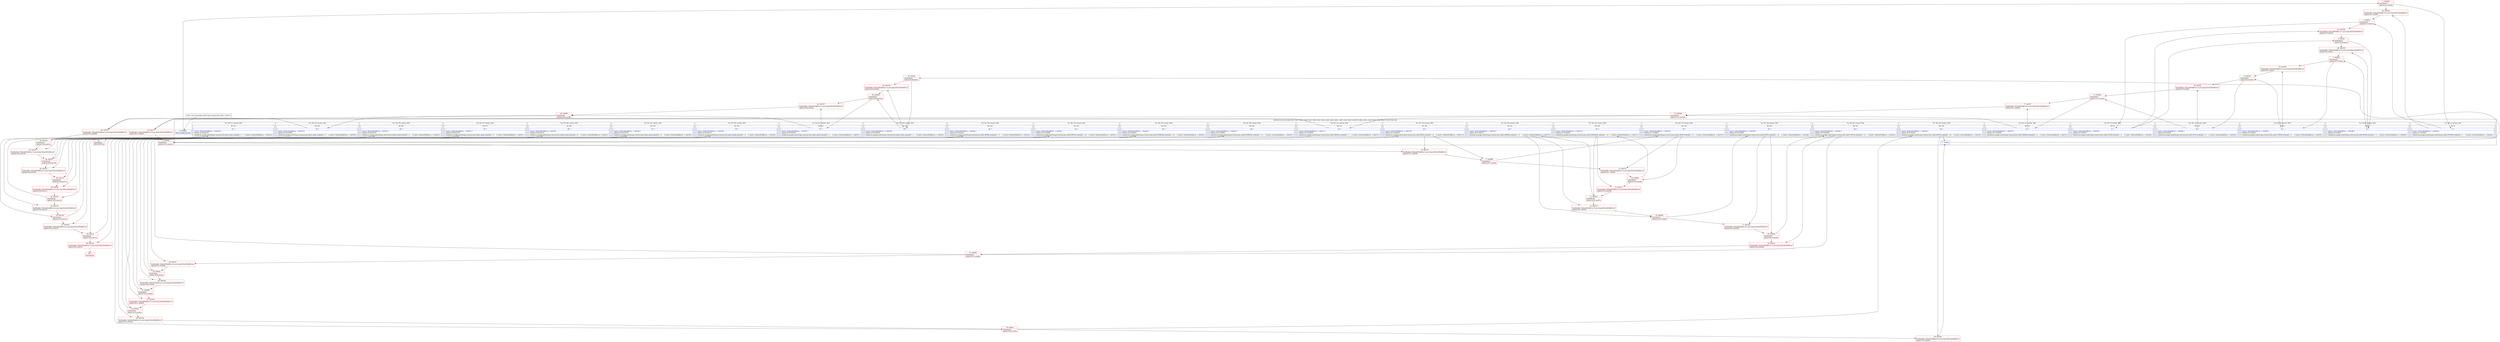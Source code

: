 digraph "CFG forcom.google.android.gms.internal.ads.zzdns.\<clinit\>()V" {
subgraph cluster_Region_1958225488 {
label = "R(29:0|(1:2)|(1:4)|(1:6)|(1:8)|(1:10)|(1:12)|(1:14)|(1:16)|(1:18)|(1:20)|(1:22)|(1:24)|(1:26)|(1:28)|(1:30)|(1:32)|(1:34)|(1:36)|37|(1:39)|(1:41)|(1:43)|(1:45)|(1:47)|(1:49)|(1:51)|(1:53)|(1:55))";
node [shape=record,color=blue];
Node_0 [shape=record,label="{0\:\ 0x0000|MTH_ENTER_BLOCK\l}"];
subgraph cluster_TryCatchRegion_1414314526 {
label = "Try: R(1:2) catches: R(0)";
node [shape=record,color=blue];
subgraph cluster_Region_336248496 {
label = "R(1:2)";
node [shape=record,color=blue];
Node_2 [shape=record,label="{2\:\ ?|Catch:\{ NoSuchFieldError \-\> 0x018e \}\lSplitter:B:1:0x0009\l|zzhdm[com.google.android.gms.internal.ads.zzdrh.DOUBLE.ordinal()] = 1     \/\/ Catch:\{ NoSuchFieldError \-\> 0x018e \}\l}"];
}
subgraph cluster_Region_994832118 {
label = "R(0) | ExcHandler: NoSuchFieldError (e java.lang.NoSuchFieldError)\l";
node [shape=record,color=blue];
}
}
subgraph cluster_TryCatchRegion_242533737 {
label = "Try: R(1:4) catches: R(0)";
node [shape=record,color=blue];
subgraph cluster_Region_1071186675 {
label = "R(1:4)";
node [shape=record,color=blue];
Node_4 [shape=record,label="{4\:\ ?|Catch:\{ NoSuchFieldError \-\> 0x018b \}\lSplitter:B:3:0x0014\l|zzhdm[com.google.android.gms.internal.ads.zzdrh.FLOAT.ordinal()] = 2     \/\/ Catch:\{ NoSuchFieldError \-\> 0x018b \}\l}"];
}
subgraph cluster_Region_2120733830 {
label = "R(0) | ExcHandler: NoSuchFieldError (e java.lang.NoSuchFieldError)\l";
node [shape=record,color=blue];
}
}
subgraph cluster_TryCatchRegion_440379874 {
label = "Try: R(1:6) catches: R(0)";
node [shape=record,color=blue];
subgraph cluster_Region_843606081 {
label = "R(1:6)";
node [shape=record,color=blue];
Node_6 [shape=record,label="{6\:\ ?|Catch:\{ NoSuchFieldError \-\> 0x0188 \}\lSplitter:B:5:0x001f\l|zzhdm[com.google.android.gms.internal.ads.zzdrh.INT64.ordinal()] = 3     \/\/ Catch:\{ NoSuchFieldError \-\> 0x0188 \}\l}"];
}
subgraph cluster_Region_1173432929 {
label = "R(0) | ExcHandler: NoSuchFieldError (e java.lang.NoSuchFieldError)\l";
node [shape=record,color=blue];
}
}
subgraph cluster_TryCatchRegion_99751357 {
label = "Try: R(1:8) catches: R(0)";
node [shape=record,color=blue];
subgraph cluster_Region_1659231320 {
label = "R(1:8)";
node [shape=record,color=blue];
Node_8 [shape=record,label="{8\:\ ?|Catch:\{ NoSuchFieldError \-\> 0x0185 \}\lSplitter:B:7:0x002a\l|zzhdm[com.google.android.gms.internal.ads.zzdrh.UINT64.ordinal()] = 4     \/\/ Catch:\{ NoSuchFieldError \-\> 0x0185 \}\l}"];
}
subgraph cluster_Region_320780837 {
label = "R(0) | ExcHandler: NoSuchFieldError (e java.lang.NoSuchFieldError)\l";
node [shape=record,color=blue];
}
}
subgraph cluster_TryCatchRegion_1609574405 {
label = "Try: R(1:10) catches: R(0)";
node [shape=record,color=blue];
subgraph cluster_Region_1245352379 {
label = "R(1:10)";
node [shape=record,color=blue];
Node_10 [shape=record,label="{10\:\ ?|Catch:\{ NoSuchFieldError \-\> 0x0182 \}\lSplitter:B:9:0x0035\l|zzhdm[com.google.android.gms.internal.ads.zzdrh.INT32.ordinal()] = 5     \/\/ Catch:\{ NoSuchFieldError \-\> 0x0182 \}\l}"];
}
subgraph cluster_Region_108102584 {
label = "R(0) | ExcHandler: NoSuchFieldError (e java.lang.NoSuchFieldError)\l";
node [shape=record,color=blue];
}
}
subgraph cluster_TryCatchRegion_1624825537 {
label = "Try: R(1:12) catches: R(0)";
node [shape=record,color=blue];
subgraph cluster_Region_1043751647 {
label = "R(1:12)";
node [shape=record,color=blue];
Node_12 [shape=record,label="{12\:\ ?|Catch:\{ NoSuchFieldError \-\> 0x017f \}\lSplitter:B:11:0x0040\l|zzhdm[com.google.android.gms.internal.ads.zzdrh.FIXED64.ordinal()] = 6     \/\/ Catch:\{ NoSuchFieldError \-\> 0x017f \}\l}"];
}
subgraph cluster_Region_538942443 {
label = "R(0) | ExcHandler: NoSuchFieldError (e java.lang.NoSuchFieldError)\l";
node [shape=record,color=blue];
}
}
subgraph cluster_TryCatchRegion_721002515 {
label = "Try: R(1:14) catches: R(0)";
node [shape=record,color=blue];
subgraph cluster_Region_208756059 {
label = "R(1:14)";
node [shape=record,color=blue];
Node_14 [shape=record,label="{14\:\ ?|Catch:\{ NoSuchFieldError \-\> 0x017c \}\lSplitter:B:13:0x004b\l|zzhdm[com.google.android.gms.internal.ads.zzdrh.FIXED32.ordinal()] = 7     \/\/ Catch:\{ NoSuchFieldError \-\> 0x017c \}\l}"];
}
subgraph cluster_Region_31258256 {
label = "R(0) | ExcHandler: NoSuchFieldError (e java.lang.NoSuchFieldError)\l";
node [shape=record,color=blue];
}
}
subgraph cluster_TryCatchRegion_1564538243 {
label = "Try: R(1:16) catches: R(0)";
node [shape=record,color=blue];
subgraph cluster_Region_979255040 {
label = "R(1:16)";
node [shape=record,color=blue];
Node_16 [shape=record,label="{16\:\ ?|Catch:\{ NoSuchFieldError \-\> 0x0179 \}\lSplitter:B:15:0x0056\l|zzhdm[com.google.android.gms.internal.ads.zzdrh.BOOL.ordinal()] = 8     \/\/ Catch:\{ NoSuchFieldError \-\> 0x0179 \}\l}"];
}
subgraph cluster_Region_1019426453 {
label = "R(0) | ExcHandler: NoSuchFieldError (e java.lang.NoSuchFieldError)\l";
node [shape=record,color=blue];
}
}
subgraph cluster_TryCatchRegion_1515012075 {
label = "Try: R(1:18) catches: R(0)";
node [shape=record,color=blue];
subgraph cluster_Region_16463308 {
label = "R(1:18)";
node [shape=record,color=blue];
Node_18 [shape=record,label="{18\:\ ?|Catch:\{ NoSuchFieldError \-\> 0x0176 \}\lSplitter:B:17:0x0062\l|zzhdm[com.google.android.gms.internal.ads.zzdrh.GROUP.ordinal()] = 9     \/\/ Catch:\{ NoSuchFieldError \-\> 0x0176 \}\l}"];
}
subgraph cluster_Region_1259777260 {
label = "R(0) | ExcHandler: NoSuchFieldError (e java.lang.NoSuchFieldError)\l";
node [shape=record,color=blue];
}
}
subgraph cluster_TryCatchRegion_1858358405 {
label = "Try: R(1:20) catches: R(0)";
node [shape=record,color=blue];
subgraph cluster_Region_1564837073 {
label = "R(1:20)";
node [shape=record,color=blue];
Node_20 [shape=record,label="{20\:\ ?|Catch:\{ NoSuchFieldError \-\> 0x0173 \}\lSplitter:B:19:0x006e\l|zzhdm[com.google.android.gms.internal.ads.zzdrh.MESSAGE.ordinal()] = 10     \/\/ Catch:\{ NoSuchFieldError \-\> 0x0173 \}\l}"];
}
subgraph cluster_Region_80322528 {
label = "R(0) | ExcHandler: NoSuchFieldError (e java.lang.NoSuchFieldError)\l";
node [shape=record,color=blue];
}
}
subgraph cluster_TryCatchRegion_2051416665 {
label = "Try: R(1:22) catches: R(0)";
node [shape=record,color=blue];
subgraph cluster_Region_908786160 {
label = "R(1:22)";
node [shape=record,color=blue];
Node_22 [shape=record,label="{22\:\ ?|Catch:\{ NoSuchFieldError \-\> 0x0170 \}\lSplitter:B:21:0x007a\l|zzhdm[com.google.android.gms.internal.ads.zzdrh.STRING.ordinal()] = 11     \/\/ Catch:\{ NoSuchFieldError \-\> 0x0170 \}\l}"];
}
subgraph cluster_Region_1203278056 {
label = "R(0) | ExcHandler: NoSuchFieldError (e java.lang.NoSuchFieldError)\l";
node [shape=record,color=blue];
}
}
subgraph cluster_TryCatchRegion_264642912 {
label = "Try: R(1:24) catches: R(0)";
node [shape=record,color=blue];
subgraph cluster_Region_1146719787 {
label = "R(1:24)";
node [shape=record,color=blue];
Node_24 [shape=record,label="{24\:\ ?|Catch:\{ NoSuchFieldError \-\> 0x016d \}\lSplitter:B:23:0x0086\l|zzhdm[com.google.android.gms.internal.ads.zzdrh.BYTES.ordinal()] = 12     \/\/ Catch:\{ NoSuchFieldError \-\> 0x016d \}\l}"];
}
subgraph cluster_Region_635247145 {
label = "R(0) | ExcHandler: NoSuchFieldError (e java.lang.NoSuchFieldError)\l";
node [shape=record,color=blue];
}
}
subgraph cluster_TryCatchRegion_652341674 {
label = "Try: R(1:26) catches: R(0)";
node [shape=record,color=blue];
subgraph cluster_Region_412227895 {
label = "R(1:26)";
node [shape=record,color=blue];
Node_26 [shape=record,label="{26\:\ ?|Catch:\{ NoSuchFieldError \-\> 0x016a \}\lSplitter:B:25:0x0092\l|zzhdm[com.google.android.gms.internal.ads.zzdrh.UINT32.ordinal()] = 13     \/\/ Catch:\{ NoSuchFieldError \-\> 0x016a \}\l}"];
}
subgraph cluster_Region_271774936 {
label = "R(0) | ExcHandler: NoSuchFieldError (e java.lang.NoSuchFieldError)\l";
node [shape=record,color=blue];
}
}
subgraph cluster_TryCatchRegion_1576249509 {
label = "Try: R(1:28) catches: R(0)";
node [shape=record,color=blue];
subgraph cluster_Region_1958116880 {
label = "R(1:28)";
node [shape=record,color=blue];
Node_28 [shape=record,label="{28\:\ ?|Catch:\{ NoSuchFieldError \-\> 0x0167 \}\lSplitter:B:27:0x009e\l|zzhdm[com.google.android.gms.internal.ads.zzdrh.SFIXED32.ordinal()] = 14     \/\/ Catch:\{ NoSuchFieldError \-\> 0x0167 \}\l}"];
}
subgraph cluster_Region_2095421968 {
label = "R(0) | ExcHandler: NoSuchFieldError (e java.lang.NoSuchFieldError)\l";
node [shape=record,color=blue];
}
}
subgraph cluster_TryCatchRegion_2079728992 {
label = "Try: R(1:30) catches: R(0)";
node [shape=record,color=blue];
subgraph cluster_Region_989862971 {
label = "R(1:30)";
node [shape=record,color=blue];
Node_30 [shape=record,label="{30\:\ ?|Catch:\{ NoSuchFieldError \-\> 0x0164 \}\lSplitter:B:29:0x00aa\l|zzhdm[com.google.android.gms.internal.ads.zzdrh.SFIXED64.ordinal()] = 15     \/\/ Catch:\{ NoSuchFieldError \-\> 0x0164 \}\l}"];
}
subgraph cluster_Region_2080482229 {
label = "R(0) | ExcHandler: NoSuchFieldError (e java.lang.NoSuchFieldError)\l";
node [shape=record,color=blue];
}
}
subgraph cluster_TryCatchRegion_753173311 {
label = "Try: R(1:32) catches: R(0)";
node [shape=record,color=blue];
subgraph cluster_Region_1727229670 {
label = "R(1:32)";
node [shape=record,color=blue];
Node_32 [shape=record,label="{32\:\ ?|Catch:\{ NoSuchFieldError \-\> 0x0161 \}\lSplitter:B:31:0x00b6\l|zzhdm[com.google.android.gms.internal.ads.zzdrh.SINT32.ordinal()] = 16     \/\/ Catch:\{ NoSuchFieldError \-\> 0x0161 \}\l}"];
}
subgraph cluster_Region_1562986439 {
label = "R(0) | ExcHandler: NoSuchFieldError (e java.lang.NoSuchFieldError)\l";
node [shape=record,color=blue];
}
}
subgraph cluster_TryCatchRegion_742677468 {
label = "Try: R(1:34) catches: R(0)";
node [shape=record,color=blue];
subgraph cluster_Region_607246352 {
label = "R(1:34)";
node [shape=record,color=blue];
Node_34 [shape=record,label="{34\:\ ?|Catch:\{ NoSuchFieldError \-\> 0x015e \}\lSplitter:B:33:0x00c2\l|zzhdm[com.google.android.gms.internal.ads.zzdrh.SINT64.ordinal()] = 17     \/\/ Catch:\{ NoSuchFieldError \-\> 0x015e \}\l}"];
}
subgraph cluster_Region_1497896494 {
label = "R(0) | ExcHandler: NoSuchFieldError (e java.lang.NoSuchFieldError)\l";
node [shape=record,color=blue];
}
}
subgraph cluster_TryCatchRegion_1313371583 {
label = "Try: R(1:36) catches: R(0)";
node [shape=record,color=blue];
subgraph cluster_Region_1088183569 {
label = "R(1:36)";
node [shape=record,color=blue];
Node_36 [shape=record,label="{36\:\ ?|Catch:\{ NoSuchFieldError \-\> 0x015b \}\lSplitter:B:35:0x00ce\l|zzhdm[com.google.android.gms.internal.ads.zzdrh.ENUM.ordinal()] = 18     \/\/ Catch:\{ NoSuchFieldError \-\> 0x015b \}\l}"];
}
subgraph cluster_Region_1778908226 {
label = "R(0) | ExcHandler: NoSuchFieldError (e java.lang.NoSuchFieldError)\l";
node [shape=record,color=blue];
}
}
Node_37 [shape=record,label="{37\:\ 0x00da}"];
subgraph cluster_TryCatchRegion_1944546890 {
label = "Try: R(1:39) catches: R(0)";
node [shape=record,color=blue];
subgraph cluster_Region_2114914308 {
label = "R(1:39)";
node [shape=record,color=blue];
Node_39 [shape=record,label="{39\:\ ?|Catch:\{ NoSuchFieldError \-\> 0x0159 \}\lSplitter:B:38:0x00e3\l|zzhek[com.google.android.gms.internal.ads.zzdrm.zzhnc.ordinal()] = 1     \/\/ Catch:\{ NoSuchFieldError \-\> 0x0159 \}\l}"];
}
subgraph cluster_Region_1553589761 {
label = "R(0) | ExcHandler: NoSuchFieldError (e java.lang.NoSuchFieldError)\l";
node [shape=record,color=blue];
}
}
subgraph cluster_TryCatchRegion_153744444 {
label = "Try: R(1:41) catches: R(0)";
node [shape=record,color=blue];
subgraph cluster_Region_1106529901 {
label = "R(1:41)";
node [shape=record,color=blue];
Node_41 [shape=record,label="{41\:\ ?|Catch:\{ NoSuchFieldError \-\> 0x0157 \}\lSplitter:B:40:0x00ee\l|zzhek[com.google.android.gms.internal.ads.zzdrm.zzhnd.ordinal()] = 2     \/\/ Catch:\{ NoSuchFieldError \-\> 0x0157 \}\l}"];
}
subgraph cluster_Region_1203581311 {
label = "R(0) | ExcHandler: NoSuchFieldError (e java.lang.NoSuchFieldError)\l";
node [shape=record,color=blue];
}
}
subgraph cluster_TryCatchRegion_1409773159 {
label = "Try: R(1:43) catches: R(0)";
node [shape=record,color=blue];
subgraph cluster_Region_306833615 {
label = "R(1:43)";
node [shape=record,color=blue];
Node_43 [shape=record,label="{43\:\ ?|Catch:\{ NoSuchFieldError \-\> 0x0155 \}\lSplitter:B:42:0x00f9\l|zzhek[com.google.android.gms.internal.ads.zzdrm.zzhne.ordinal()] = 3     \/\/ Catch:\{ NoSuchFieldError \-\> 0x0155 \}\l}"];
}
subgraph cluster_Region_1907182541 {
label = "R(0) | ExcHandler: NoSuchFieldError (e java.lang.NoSuchFieldError)\l";
node [shape=record,color=blue];
}
}
subgraph cluster_TryCatchRegion_1605745230 {
label = "Try: R(1:45) catches: R(0)";
node [shape=record,color=blue];
subgraph cluster_Region_808358793 {
label = "R(1:45)";
node [shape=record,color=blue];
Node_45 [shape=record,label="{45\:\ ?|Catch:\{ NoSuchFieldError \-\> 0x0153 \}\lSplitter:B:44:0x0104\l|zzhek[com.google.android.gms.internal.ads.zzdrm.zzhnf.ordinal()] = 4     \/\/ Catch:\{ NoSuchFieldError \-\> 0x0153 \}\l}"];
}
subgraph cluster_Region_1836849875 {
label = "R(0) | ExcHandler: NoSuchFieldError (e java.lang.NoSuchFieldError)\l";
node [shape=record,color=blue];
}
}
subgraph cluster_TryCatchRegion_1989466002 {
label = "Try: R(1:47) catches: R(0)";
node [shape=record,color=blue];
subgraph cluster_Region_67200196 {
label = "R(1:47)";
node [shape=record,color=blue];
Node_47 [shape=record,label="{47\:\ ?|Catch:\{ NoSuchFieldError \-\> 0x0151 \}\lSplitter:B:46:0x010f\l|zzhek[com.google.android.gms.internal.ads.zzdrm.zzhng.ordinal()] = 5     \/\/ Catch:\{ NoSuchFieldError \-\> 0x0151 \}\l}"];
}
subgraph cluster_Region_1081543958 {
label = "R(0) | ExcHandler: NoSuchFieldError (e java.lang.NoSuchFieldError)\l";
node [shape=record,color=blue];
}
}
subgraph cluster_TryCatchRegion_1305492809 {
label = "Try: R(1:49) catches: R(0)";
node [shape=record,color=blue];
subgraph cluster_Region_497568550 {
label = "R(1:49)";
node [shape=record,color=blue];
Node_49 [shape=record,label="{49\:\ ?|Catch:\{ NoSuchFieldError \-\> 0x014f \}\lSplitter:B:48:0x011a\l|zzhek[com.google.android.gms.internal.ads.zzdrm.zzhnh.ordinal()] = 6     \/\/ Catch:\{ NoSuchFieldError \-\> 0x014f \}\l}"];
}
subgraph cluster_Region_310393619 {
label = "R(0) | ExcHandler: NoSuchFieldError (e java.lang.NoSuchFieldError)\l";
node [shape=record,color=blue];
}
}
subgraph cluster_TryCatchRegion_1793559528 {
label = "Try: R(1:51) catches: R(0)";
node [shape=record,color=blue];
subgraph cluster_Region_647092616 {
label = "R(1:51)";
node [shape=record,color=blue];
Node_51 [shape=record,label="{51\:\ ?|Catch:\{ NoSuchFieldError \-\> 0x014d \}\lSplitter:B:50:0x0125\l|zzhek[com.google.android.gms.internal.ads.zzdrm.zzhni.ordinal()] = 7     \/\/ Catch:\{ NoSuchFieldError \-\> 0x014d \}\l}"];
}
subgraph cluster_Region_2042578695 {
label = "R(0) | ExcHandler: NoSuchFieldError (e java.lang.NoSuchFieldError)\l";
node [shape=record,color=blue];
}
}
subgraph cluster_TryCatchRegion_1786033024 {
label = "Try: R(1:53) catches: R(0)";
node [shape=record,color=blue];
subgraph cluster_Region_1008393709 {
label = "R(1:53)";
node [shape=record,color=blue];
Node_53 [shape=record,label="{53\:\ ?|Catch:\{ NoSuchFieldError \-\> 0x014b \}\lSplitter:B:52:0x0130\l|zzhek[com.google.android.gms.internal.ads.zzdrm.zzhnj.ordinal()] = 8     \/\/ Catch:\{ NoSuchFieldError \-\> 0x014b \}\l}"];
}
subgraph cluster_Region_342826623 {
label = "R(0) | ExcHandler: NoSuchFieldError (e java.lang.NoSuchFieldError)\l";
node [shape=record,color=blue];
}
}
subgraph cluster_TryCatchRegion_392946826 {
label = "Try: R(1:55) catches: R(0)";
node [shape=record,color=blue];
subgraph cluster_Region_1489808724 {
label = "R(1:55)";
node [shape=record,color=blue];
Node_55 [shape=record,label="{55\:\ ?|Catch:\{ NoSuchFieldError \-\> 0x0149 \}\lSplitter:B:54:0x013c\l|zzhek[com.google.android.gms.internal.ads.zzdrm.zzhnk.ordinal()] = 9     \/\/ Catch:\{ NoSuchFieldError \-\> 0x0149 \}\l}"];
}
subgraph cluster_Region_852751893 {
label = "R(0) | ExcHandler: NoSuchFieldError (e java.lang.NoSuchFieldError)\l";
node [shape=record,color=blue];
}
}
}
subgraph cluster_Region_852751893 {
label = "R(0) | ExcHandler: NoSuchFieldError (e java.lang.NoSuchFieldError)\l";
node [shape=record,color=blue];
}
subgraph cluster_Region_342826623 {
label = "R(0) | ExcHandler: NoSuchFieldError (e java.lang.NoSuchFieldError)\l";
node [shape=record,color=blue];
}
subgraph cluster_Region_2042578695 {
label = "R(0) | ExcHandler: NoSuchFieldError (e java.lang.NoSuchFieldError)\l";
node [shape=record,color=blue];
}
subgraph cluster_Region_310393619 {
label = "R(0) | ExcHandler: NoSuchFieldError (e java.lang.NoSuchFieldError)\l";
node [shape=record,color=blue];
}
subgraph cluster_Region_1081543958 {
label = "R(0) | ExcHandler: NoSuchFieldError (e java.lang.NoSuchFieldError)\l";
node [shape=record,color=blue];
}
subgraph cluster_Region_1836849875 {
label = "R(0) | ExcHandler: NoSuchFieldError (e java.lang.NoSuchFieldError)\l";
node [shape=record,color=blue];
}
subgraph cluster_Region_1907182541 {
label = "R(0) | ExcHandler: NoSuchFieldError (e java.lang.NoSuchFieldError)\l";
node [shape=record,color=blue];
}
subgraph cluster_Region_1203581311 {
label = "R(0) | ExcHandler: NoSuchFieldError (e java.lang.NoSuchFieldError)\l";
node [shape=record,color=blue];
}
subgraph cluster_Region_1553589761 {
label = "R(0) | ExcHandler: NoSuchFieldError (e java.lang.NoSuchFieldError)\l";
node [shape=record,color=blue];
}
subgraph cluster_Region_1778908226 {
label = "R(0) | ExcHandler: NoSuchFieldError (e java.lang.NoSuchFieldError)\l";
node [shape=record,color=blue];
}
subgraph cluster_Region_1497896494 {
label = "R(0) | ExcHandler: NoSuchFieldError (e java.lang.NoSuchFieldError)\l";
node [shape=record,color=blue];
}
subgraph cluster_Region_1562986439 {
label = "R(0) | ExcHandler: NoSuchFieldError (e java.lang.NoSuchFieldError)\l";
node [shape=record,color=blue];
}
subgraph cluster_Region_2080482229 {
label = "R(0) | ExcHandler: NoSuchFieldError (e java.lang.NoSuchFieldError)\l";
node [shape=record,color=blue];
}
subgraph cluster_Region_2095421968 {
label = "R(0) | ExcHandler: NoSuchFieldError (e java.lang.NoSuchFieldError)\l";
node [shape=record,color=blue];
}
subgraph cluster_Region_271774936 {
label = "R(0) | ExcHandler: NoSuchFieldError (e java.lang.NoSuchFieldError)\l";
node [shape=record,color=blue];
}
subgraph cluster_Region_635247145 {
label = "R(0) | ExcHandler: NoSuchFieldError (e java.lang.NoSuchFieldError)\l";
node [shape=record,color=blue];
}
subgraph cluster_Region_1203278056 {
label = "R(0) | ExcHandler: NoSuchFieldError (e java.lang.NoSuchFieldError)\l";
node [shape=record,color=blue];
}
subgraph cluster_Region_80322528 {
label = "R(0) | ExcHandler: NoSuchFieldError (e java.lang.NoSuchFieldError)\l";
node [shape=record,color=blue];
}
subgraph cluster_Region_1259777260 {
label = "R(0) | ExcHandler: NoSuchFieldError (e java.lang.NoSuchFieldError)\l";
node [shape=record,color=blue];
}
subgraph cluster_Region_1019426453 {
label = "R(0) | ExcHandler: NoSuchFieldError (e java.lang.NoSuchFieldError)\l";
node [shape=record,color=blue];
}
subgraph cluster_Region_31258256 {
label = "R(0) | ExcHandler: NoSuchFieldError (e java.lang.NoSuchFieldError)\l";
node [shape=record,color=blue];
}
subgraph cluster_Region_538942443 {
label = "R(0) | ExcHandler: NoSuchFieldError (e java.lang.NoSuchFieldError)\l";
node [shape=record,color=blue];
}
subgraph cluster_Region_108102584 {
label = "R(0) | ExcHandler: NoSuchFieldError (e java.lang.NoSuchFieldError)\l";
node [shape=record,color=blue];
}
subgraph cluster_Region_320780837 {
label = "R(0) | ExcHandler: NoSuchFieldError (e java.lang.NoSuchFieldError)\l";
node [shape=record,color=blue];
}
subgraph cluster_Region_1173432929 {
label = "R(0) | ExcHandler: NoSuchFieldError (e java.lang.NoSuchFieldError)\l";
node [shape=record,color=blue];
}
subgraph cluster_Region_2120733830 {
label = "R(0) | ExcHandler: NoSuchFieldError (e java.lang.NoSuchFieldError)\l";
node [shape=record,color=blue];
}
subgraph cluster_Region_994832118 {
label = "R(0) | ExcHandler: NoSuchFieldError (e java.lang.NoSuchFieldError)\l";
node [shape=record,color=blue];
}
Node_1 [shape=record,color=red,label="{1\:\ 0x0009|SYNTHETIC\lSplitter:B:1:0x0009\l}"];
Node_3 [shape=record,color=red,label="{3\:\ 0x0014|SYNTHETIC\lSplitter:B:3:0x0014\l}"];
Node_5 [shape=record,color=red,label="{5\:\ 0x001f|SYNTHETIC\lSplitter:B:5:0x001f\l}"];
Node_7 [shape=record,color=red,label="{7\:\ 0x002a|SYNTHETIC\lSplitter:B:7:0x002a\l}"];
Node_9 [shape=record,color=red,label="{9\:\ 0x0035|SYNTHETIC\lSplitter:B:9:0x0035\l}"];
Node_11 [shape=record,color=red,label="{11\:\ 0x0040|SYNTHETIC\lSplitter:B:11:0x0040\l}"];
Node_13 [shape=record,color=red,label="{13\:\ 0x004b|SYNTHETIC\lSplitter:B:13:0x004b\l}"];
Node_15 [shape=record,color=red,label="{15\:\ 0x0056|SYNTHETIC\lSplitter:B:15:0x0056\l}"];
Node_17 [shape=record,color=red,label="{17\:\ 0x0062|SYNTHETIC\lSplitter:B:17:0x0062\l}"];
Node_19 [shape=record,color=red,label="{19\:\ 0x006e|SYNTHETIC\lSplitter:B:19:0x006e\l}"];
Node_21 [shape=record,color=red,label="{21\:\ 0x007a|SYNTHETIC\lSplitter:B:21:0x007a\l}"];
Node_23 [shape=record,color=red,label="{23\:\ 0x0086|SYNTHETIC\lSplitter:B:23:0x0086\l}"];
Node_25 [shape=record,color=red,label="{25\:\ 0x0092|SYNTHETIC\lSplitter:B:25:0x0092\l}"];
Node_27 [shape=record,color=red,label="{27\:\ 0x009e|SYNTHETIC\lSplitter:B:27:0x009e\l}"];
Node_29 [shape=record,color=red,label="{29\:\ 0x00aa|SYNTHETIC\lSplitter:B:29:0x00aa\l}"];
Node_31 [shape=record,color=red,label="{31\:\ 0x00b6|SYNTHETIC\lSplitter:B:31:0x00b6\l}"];
Node_33 [shape=record,color=red,label="{33\:\ 0x00c2|SYNTHETIC\lSplitter:B:33:0x00c2\l}"];
Node_35 [shape=record,color=red,label="{35\:\ 0x00ce|SYNTHETIC\lSplitter:B:35:0x00ce\l}"];
Node_38 [shape=record,color=red,label="{38\:\ 0x00e3|SYNTHETIC\lSplitter:B:38:0x00e3\l}"];
Node_40 [shape=record,color=red,label="{40\:\ 0x00ee|SYNTHETIC\lSplitter:B:40:0x00ee\l}"];
Node_42 [shape=record,color=red,label="{42\:\ 0x00f9|SYNTHETIC\lSplitter:B:42:0x00f9\l}"];
Node_44 [shape=record,color=red,label="{44\:\ 0x0104|SYNTHETIC\lSplitter:B:44:0x0104\l}"];
Node_46 [shape=record,color=red,label="{46\:\ 0x010f|SYNTHETIC\lSplitter:B:46:0x010f\l}"];
Node_48 [shape=record,color=red,label="{48\:\ 0x011a|SYNTHETIC\lSplitter:B:48:0x011a\l}"];
Node_50 [shape=record,color=red,label="{50\:\ 0x0125|SYNTHETIC\lSplitter:B:50:0x0125\l}"];
Node_52 [shape=record,color=red,label="{52\:\ 0x0130|SYNTHETIC\lSplitter:B:52:0x0130\l}"];
Node_54 [shape=record,color=red,label="{54\:\ 0x013c|SYNTHETIC\lSplitter:B:54:0x013c\l}"];
Node_56 [shape=record,color=red,label="{56\:\ 0x0149|ExcHandler: NoSuchFieldError (e java.lang.NoSuchFieldError)\lSplitter:B:54:0x013c\l}"];
Node_57 [shape=record,color=red,label="{57\:\ 0x014b|ExcHandler: NoSuchFieldError (e java.lang.NoSuchFieldError)\lSplitter:B:52:0x0130\l}"];
Node_58 [shape=record,color=red,label="{58\:\ 0x014d|ExcHandler: NoSuchFieldError (e java.lang.NoSuchFieldError)\lSplitter:B:50:0x0125\l}"];
Node_59 [shape=record,color=red,label="{59\:\ 0x014f|ExcHandler: NoSuchFieldError (e java.lang.NoSuchFieldError)\lSplitter:B:48:0x011a\l}"];
Node_60 [shape=record,color=red,label="{60\:\ 0x0151|ExcHandler: NoSuchFieldError (e java.lang.NoSuchFieldError)\lSplitter:B:46:0x010f\l}"];
Node_61 [shape=record,color=red,label="{61\:\ 0x0153|ExcHandler: NoSuchFieldError (e java.lang.NoSuchFieldError)\lSplitter:B:44:0x0104\l}"];
Node_62 [shape=record,color=red,label="{62\:\ 0x0155|ExcHandler: NoSuchFieldError (e java.lang.NoSuchFieldError)\lSplitter:B:42:0x00f9\l}"];
Node_63 [shape=record,color=red,label="{63\:\ 0x0157|ExcHandler: NoSuchFieldError (e java.lang.NoSuchFieldError)\lSplitter:B:40:0x00ee\l}"];
Node_64 [shape=record,color=red,label="{64\:\ 0x0159|ExcHandler: NoSuchFieldError (e java.lang.NoSuchFieldError)\lSplitter:B:38:0x00e3\l}"];
Node_65 [shape=record,color=red,label="{65\:\ 0x015b|ExcHandler: NoSuchFieldError (e java.lang.NoSuchFieldError)\lSplitter:B:35:0x00ce\l}"];
Node_66 [shape=record,color=red,label="{66\:\ 0x015e|ExcHandler: NoSuchFieldError (e java.lang.NoSuchFieldError)\lSplitter:B:33:0x00c2\l}"];
Node_67 [shape=record,color=red,label="{67\:\ 0x0161|ExcHandler: NoSuchFieldError (e java.lang.NoSuchFieldError)\lSplitter:B:31:0x00b6\l}"];
Node_68 [shape=record,color=red,label="{68\:\ 0x0164|ExcHandler: NoSuchFieldError (e java.lang.NoSuchFieldError)\lSplitter:B:29:0x00aa\l}"];
Node_69 [shape=record,color=red,label="{69\:\ 0x0167|ExcHandler: NoSuchFieldError (e java.lang.NoSuchFieldError)\lSplitter:B:27:0x009e\l}"];
Node_70 [shape=record,color=red,label="{70\:\ 0x016a|ExcHandler: NoSuchFieldError (e java.lang.NoSuchFieldError)\lSplitter:B:25:0x0092\l}"];
Node_71 [shape=record,color=red,label="{71\:\ 0x016d|ExcHandler: NoSuchFieldError (e java.lang.NoSuchFieldError)\lSplitter:B:23:0x0086\l}"];
Node_72 [shape=record,color=red,label="{72\:\ 0x0170|ExcHandler: NoSuchFieldError (e java.lang.NoSuchFieldError)\lSplitter:B:21:0x007a\l}"];
Node_73 [shape=record,color=red,label="{73\:\ 0x0173|ExcHandler: NoSuchFieldError (e java.lang.NoSuchFieldError)\lSplitter:B:19:0x006e\l}"];
Node_74 [shape=record,color=red,label="{74\:\ 0x0176|ExcHandler: NoSuchFieldError (e java.lang.NoSuchFieldError)\lSplitter:B:17:0x0062\l}"];
Node_75 [shape=record,color=red,label="{75\:\ 0x0179|ExcHandler: NoSuchFieldError (e java.lang.NoSuchFieldError)\lSplitter:B:15:0x0056\l}"];
Node_76 [shape=record,color=red,label="{76\:\ 0x017c|ExcHandler: NoSuchFieldError (e java.lang.NoSuchFieldError)\lSplitter:B:13:0x004b\l}"];
Node_77 [shape=record,color=red,label="{77\:\ 0x017f|ExcHandler: NoSuchFieldError (e java.lang.NoSuchFieldError)\lSplitter:B:11:0x0040\l}"];
Node_78 [shape=record,color=red,label="{78\:\ 0x0182|ExcHandler: NoSuchFieldError (e java.lang.NoSuchFieldError)\lSplitter:B:9:0x0035\l}"];
Node_79 [shape=record,color=red,label="{79\:\ 0x0185|ExcHandler: NoSuchFieldError (e java.lang.NoSuchFieldError)\lSplitter:B:7:0x002a\l}"];
Node_80 [shape=record,color=red,label="{80\:\ 0x0188|ExcHandler: NoSuchFieldError (e java.lang.NoSuchFieldError)\lSplitter:B:5:0x001f\l}"];
Node_81 [shape=record,color=red,label="{81\:\ 0x018b|ExcHandler: NoSuchFieldError (e java.lang.NoSuchFieldError)\lSplitter:B:3:0x0014\l}"];
Node_82 [shape=record,color=red,label="{82\:\ 0x018e|ExcHandler: NoSuchFieldError (e java.lang.NoSuchFieldError)\lSplitter:B:1:0x0009\l}"];
Node_83 [shape=record,color=red,label="{83\:\ ?|SYNTHETIC\lORIG_RETURN\l}"];
Node_84 [shape=record,color=red,label="{84\:\ ?|SYNTHETIC\l}"];
MethodNode[shape=record,label="{static void com.google.android.gms.internal.ads.zzdns.\<clinit\>() }"];
MethodNode -> Node_0;
Node_0 -> Node_1;
Node_2 -> Node_3;
Node_2 -> Node_82;
Node_4 -> Node_5;
Node_4 -> Node_81;
Node_6 -> Node_7;
Node_6 -> Node_80;
Node_8 -> Node_9;
Node_8 -> Node_79;
Node_10 -> Node_11;
Node_10 -> Node_78;
Node_12 -> Node_13;
Node_12 -> Node_77;
Node_14 -> Node_15;
Node_14 -> Node_76;
Node_16 -> Node_17;
Node_16 -> Node_75;
Node_18 -> Node_19;
Node_18 -> Node_74;
Node_20 -> Node_21;
Node_20 -> Node_73;
Node_22 -> Node_23;
Node_22 -> Node_72;
Node_24 -> Node_25;
Node_24 -> Node_71;
Node_26 -> Node_27;
Node_26 -> Node_70;
Node_28 -> Node_29;
Node_28 -> Node_69;
Node_30 -> Node_31;
Node_30 -> Node_68;
Node_32 -> Node_33;
Node_32 -> Node_67;
Node_34 -> Node_35;
Node_34 -> Node_66;
Node_36 -> Node_37;
Node_36 -> Node_65;
Node_37 -> Node_38;
Node_39 -> Node_40;
Node_39 -> Node_64;
Node_41 -> Node_42;
Node_41 -> Node_63;
Node_43 -> Node_44;
Node_43 -> Node_62;
Node_45 -> Node_46;
Node_45 -> Node_61;
Node_47 -> Node_48;
Node_47 -> Node_60;
Node_49 -> Node_50;
Node_49 -> Node_59;
Node_51 -> Node_52;
Node_51 -> Node_58;
Node_53 -> Node_54;
Node_53 -> Node_57;
Node_55 -> Node_56;
Node_55 -> Node_83;
Node_1 -> Node_2;
Node_1 -> Node_82;
Node_3 -> Node_4;
Node_3 -> Node_81;
Node_5 -> Node_6;
Node_5 -> Node_80;
Node_7 -> Node_8;
Node_7 -> Node_79;
Node_9 -> Node_10;
Node_9 -> Node_78;
Node_11 -> Node_12;
Node_11 -> Node_77;
Node_13 -> Node_14;
Node_13 -> Node_76;
Node_15 -> Node_16;
Node_15 -> Node_75;
Node_17 -> Node_18;
Node_17 -> Node_74;
Node_19 -> Node_20;
Node_19 -> Node_73;
Node_21 -> Node_22;
Node_21 -> Node_72;
Node_23 -> Node_24;
Node_23 -> Node_71;
Node_25 -> Node_26;
Node_25 -> Node_70;
Node_27 -> Node_28;
Node_27 -> Node_69;
Node_29 -> Node_30;
Node_29 -> Node_68;
Node_31 -> Node_32;
Node_31 -> Node_67;
Node_33 -> Node_34;
Node_33 -> Node_66;
Node_35 -> Node_36;
Node_35 -> Node_65;
Node_38 -> Node_39;
Node_38 -> Node_64;
Node_40 -> Node_41;
Node_40 -> Node_63;
Node_42 -> Node_43;
Node_42 -> Node_62;
Node_44 -> Node_45;
Node_44 -> Node_61;
Node_46 -> Node_47;
Node_46 -> Node_60;
Node_48 -> Node_49;
Node_48 -> Node_59;
Node_50 -> Node_51;
Node_50 -> Node_58;
Node_52 -> Node_53;
Node_52 -> Node_57;
Node_54 -> Node_55;
Node_54 -> Node_56;
Node_56 -> Node_84;
Node_57 -> Node_54;
Node_58 -> Node_52;
Node_59 -> Node_50;
Node_60 -> Node_48;
Node_61 -> Node_46;
Node_62 -> Node_44;
Node_63 -> Node_42;
Node_64 -> Node_40;
Node_65 -> Node_37;
Node_66 -> Node_35;
Node_67 -> Node_33;
Node_68 -> Node_31;
Node_69 -> Node_29;
Node_70 -> Node_27;
Node_71 -> Node_25;
Node_72 -> Node_23;
Node_73 -> Node_21;
Node_74 -> Node_19;
Node_75 -> Node_17;
Node_76 -> Node_15;
Node_77 -> Node_13;
Node_78 -> Node_11;
Node_79 -> Node_9;
Node_80 -> Node_7;
Node_81 -> Node_5;
Node_82 -> Node_3;
}

